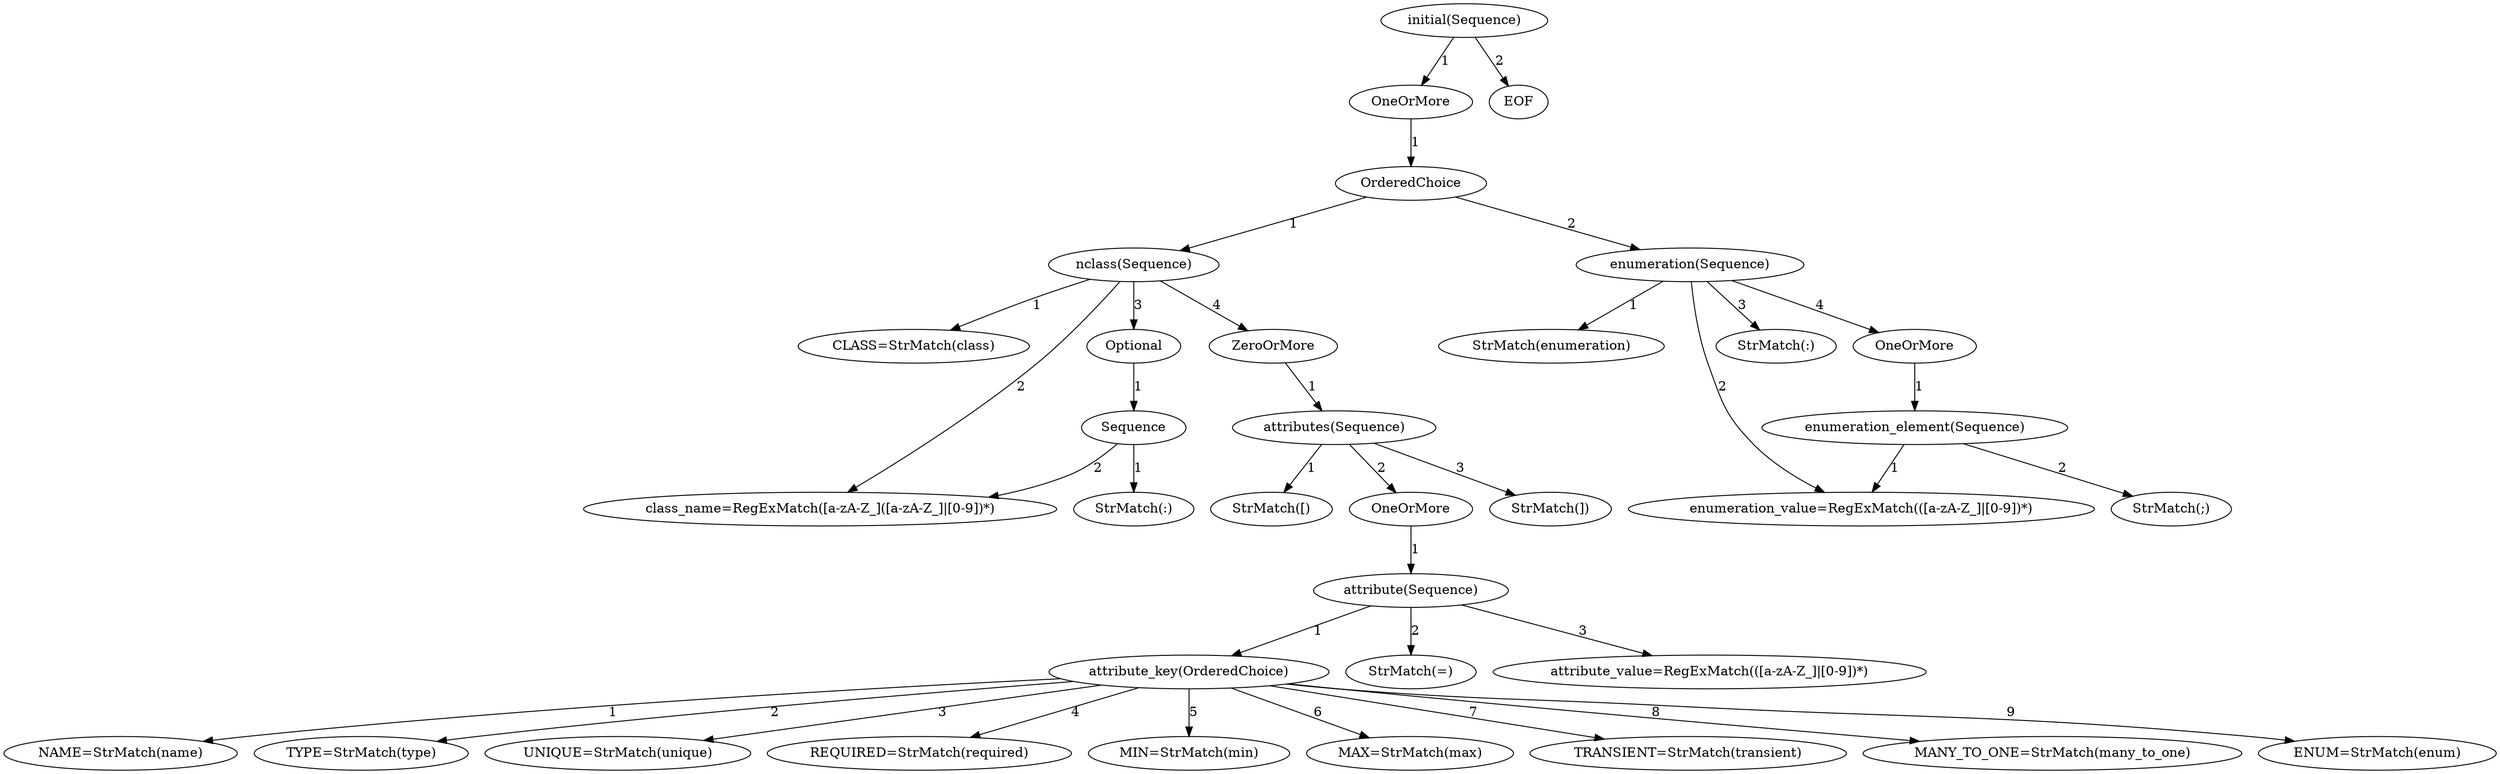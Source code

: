 digraph arpeggio_graph {
34858672 [label="initial(Sequence)"];
34858672->34858640 [label="1"]

34858640 [label="OneOrMore"];
34858640->34858736 [label="1"]

34858736 [label="OrderedChoice"];
34858736->34858896 [label="1"]

34858896 [label="nclass(Sequence)"];
34858896->34858992 [label="1"]

34858992 [label="CLASS=StrMatch(class)"];
34858896->34859120 [label="2"]

34859120 [label="class_name=RegExMatch([a-zA-Z_]([a-zA-Z_]|[0-9])*)"];
34858896->34858832 [label="3"]

34858832 [label="Optional"];
34858832->34860912 [label="1"]

34860912 [label="Sequence"];
34860912->34860880 [label="1"]

34860880 [label="StrMatch(:)"];
34860912->34859120 [label="2"]

34858896->34858864 [label="4"]

34858864 [label="ZeroOrMore"];
34858864->34861040 [label="1"]

34861040 [label="attributes(Sequence)"];
34861040->34926640 [label="1"]

34926640 [label="StrMatch([)"];
34861040->34860976 [label="2"]

34860976 [label="OneOrMore"];
34860976->34926736 [label="1"]

34926736 [label="attribute(Sequence)"];
34926736->34926832 [label="1"]

34926832 [label="attribute_key(OrderedChoice)"];
34926832->34926928 [label="1"]

34926928 [label="NAME=StrMatch(name)"];
34926832->34927024 [label="2"]

34927024 [label="TYPE=StrMatch(type)"];
34926832->34926896 [label="3"]

34926896 [label="UNIQUE=StrMatch(unique)"];
34926832->34927056 [label="4"]

34927056 [label="REQUIRED=StrMatch(required)"];
34926832->34927088 [label="5"]

34927088 [label="MIN=StrMatch(min)"];
34926832->34927120 [label="6"]

34927120 [label="MAX=StrMatch(max)"];
34926832->34927152 [label="7"]

34927152 [label="TRANSIENT=StrMatch(transient)"];
34926832->34927184 [label="8"]

34927184 [label="MANY_TO_ONE=StrMatch(many_to_one)"];
34926832->34927216 [label="9"]

34927216 [label="ENUM=StrMatch(enum)"];
34926736->34861008 [label="2"]

34861008 [label="StrMatch(=)"];
34926736->34926800 [label="3"]

34926800 [label="attribute_value=RegExMatch(([a-zA-Z_]|[0-9])*)"];
34861040->34860944 [label="3"]

34860944 [label="StrMatch(])"];
34858736->34859024 [label="2"]

34859024 [label="enumeration(Sequence)"];
34859024->34926672 [label="1"]

34926672 [label="StrMatch(enumeration)"];
34859024->34926768 [label="2"]

34926768 [label="enumeration_value=RegExMatch(([a-zA-Z_]|[0-9])*)"];
34859024->34926992 [label="3"]

34926992 [label="StrMatch(:)"];
34859024->34858928 [label="4"]

34858928 [label="OneOrMore"];
34858928->34926864 [label="1"]

34926864 [label="enumeration_element(Sequence)"];
34926864->34926768 [label="1"]

34926864->34927344 [label="2"]

34927344 [label="StrMatch(;)"];
34858672->34858800 [label="2"]

34858800 [label="EOF"];
}